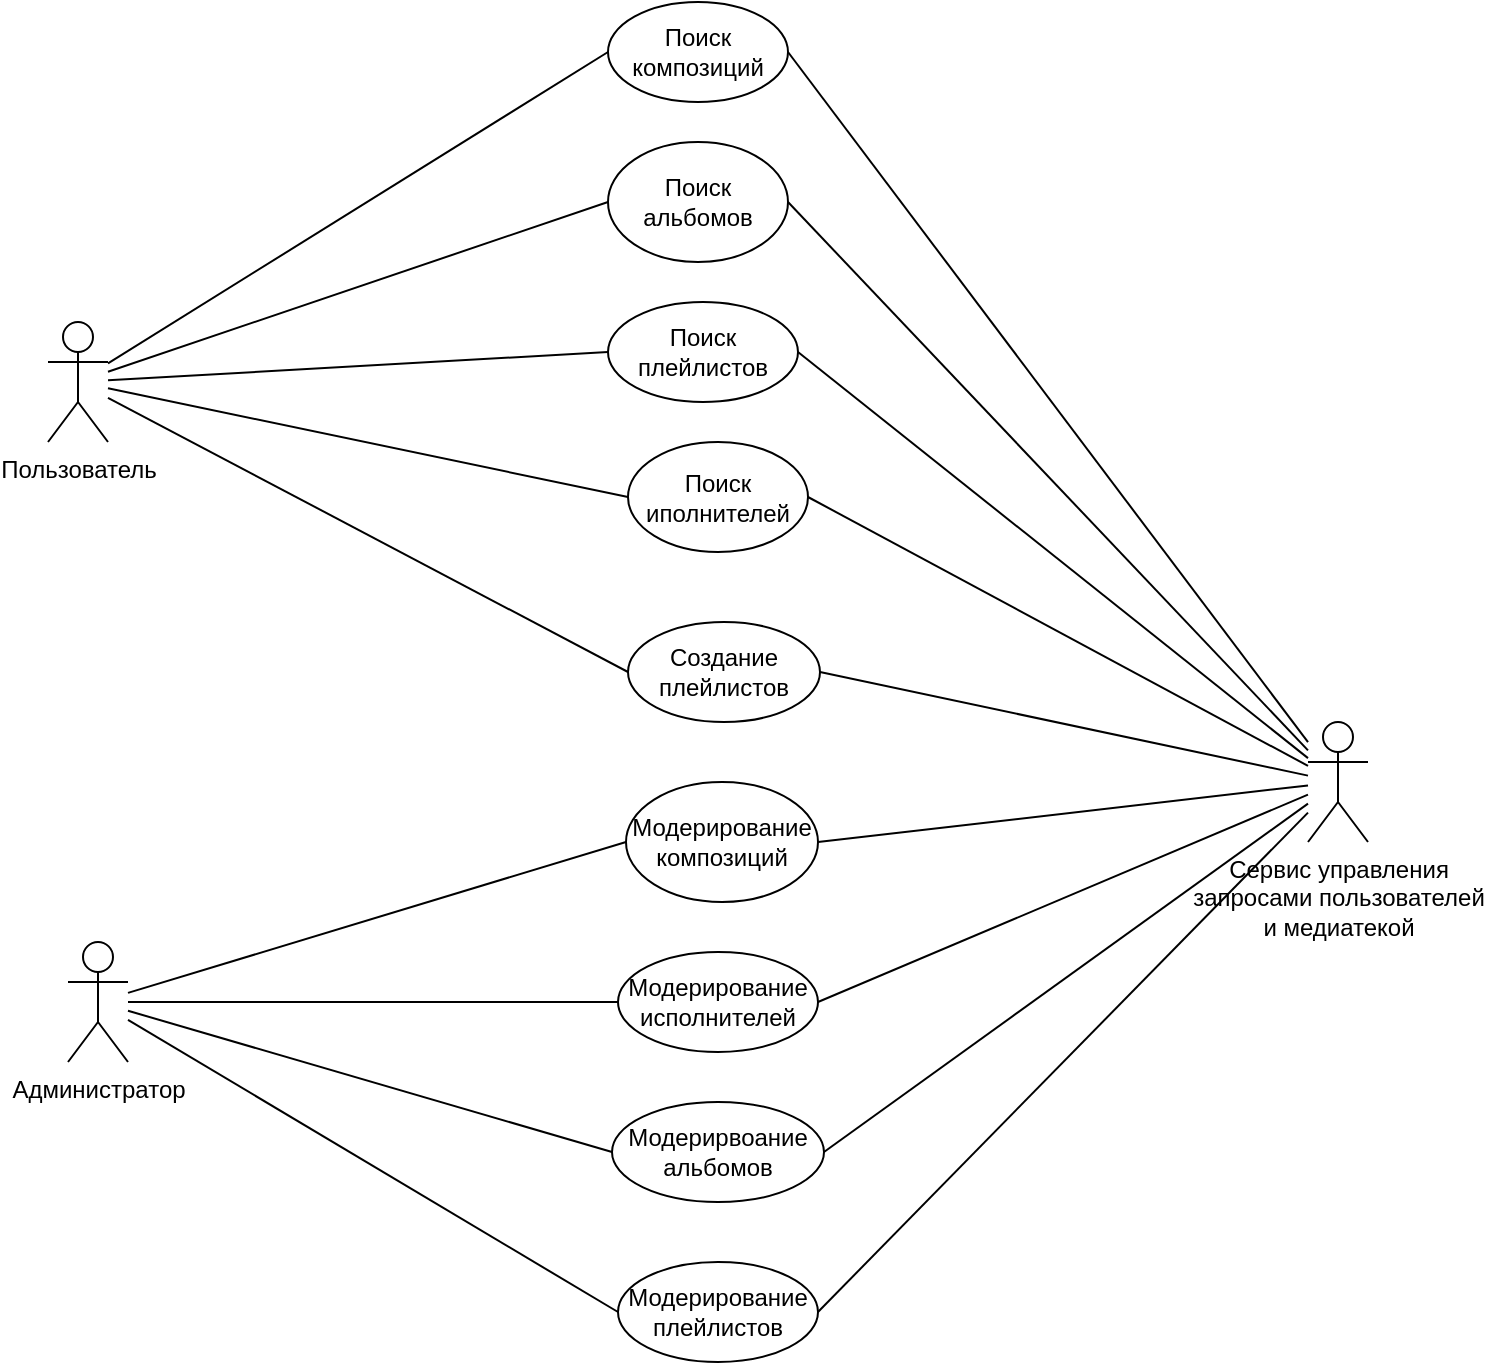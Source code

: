<mxfile>
    <diagram id="GpwROE0LMrQOq1wUs8ks" name="Страница 1">
        <mxGraphModel dx="1166" dy="667" grid="1" gridSize="10" guides="1" tooltips="1" connect="1" arrows="1" fold="1" page="1" pageScale="1" pageWidth="827" pageHeight="1169" math="0" shadow="0">
            <root>
                <mxCell id="0"/>
                <mxCell id="1" parent="0"/>
                <mxCell id="33" style="edgeStyle=none;html=1;entryX=1;entryY=0.5;entryDx=0;entryDy=0;endArrow=none;endFill=0;" parent="1" source="18" target="23" edge="1">
                    <mxGeometry relative="1" as="geometry"/>
                </mxCell>
                <mxCell id="34" style="edgeStyle=none;html=1;entryX=1;entryY=0.5;entryDx=0;entryDy=0;endArrow=none;endFill=0;" parent="1" source="18" target="24" edge="1">
                    <mxGeometry relative="1" as="geometry"/>
                </mxCell>
                <mxCell id="35" style="edgeStyle=none;html=1;entryX=1;entryY=0.5;entryDx=0;entryDy=0;endArrow=none;endFill=0;" parent="1" source="18" target="25" edge="1">
                    <mxGeometry relative="1" as="geometry"/>
                </mxCell>
                <mxCell id="36" style="edgeStyle=none;html=1;entryX=1;entryY=0.5;entryDx=0;entryDy=0;endArrow=none;endFill=0;" parent="1" source="18" target="26" edge="1">
                    <mxGeometry relative="1" as="geometry"/>
                </mxCell>
                <mxCell id="39" style="edgeStyle=none;html=1;entryX=1;entryY=0.5;entryDx=0;entryDy=0;endArrow=none;endFill=0;" parent="1" source="18" target="37" edge="1">
                    <mxGeometry relative="1" as="geometry"/>
                </mxCell>
                <mxCell id="50" style="edgeStyle=none;html=1;entryX=1;entryY=0.5;entryDx=0;entryDy=0;endArrow=none;endFill=0;" parent="1" source="18" target="41" edge="1">
                    <mxGeometry relative="1" as="geometry"/>
                </mxCell>
                <mxCell id="51" style="edgeStyle=none;html=1;entryX=1;entryY=0.5;entryDx=0;entryDy=0;endArrow=none;endFill=0;" parent="1" source="18" target="43" edge="1">
                    <mxGeometry relative="1" as="geometry"/>
                </mxCell>
                <mxCell id="52" style="edgeStyle=none;html=1;entryX=1;entryY=0.5;entryDx=0;entryDy=0;endArrow=none;endFill=0;" parent="1" source="18" target="42" edge="1">
                    <mxGeometry relative="1" as="geometry"/>
                </mxCell>
                <mxCell id="53" style="edgeStyle=none;html=1;entryX=1;entryY=0.5;entryDx=0;entryDy=0;endArrow=none;endFill=0;" parent="1" source="18" target="44" edge="1">
                    <mxGeometry relative="1" as="geometry"/>
                </mxCell>
                <mxCell id="18" value="Сервис управления&lt;br&gt;запросами пользователей&lt;br&gt;и медиатекой" style="shape=umlActor;verticalLabelPosition=bottom;verticalAlign=top;html=1;outlineConnect=0;" parent="1" vertex="1">
                    <mxGeometry x="700" y="670" width="30" height="60" as="geometry"/>
                </mxCell>
                <mxCell id="27" style="edgeStyle=none;html=1;entryX=0;entryY=0.5;entryDx=0;entryDy=0;endArrow=none;endFill=0;" parent="1" source="20" target="23" edge="1">
                    <mxGeometry relative="1" as="geometry"/>
                </mxCell>
                <mxCell id="28" style="edgeStyle=none;html=1;entryX=0;entryY=0.5;entryDx=0;entryDy=0;endArrow=none;endFill=0;" parent="1" source="20" target="24" edge="1">
                    <mxGeometry relative="1" as="geometry"/>
                </mxCell>
                <mxCell id="29" style="edgeStyle=none;html=1;entryX=0;entryY=0.5;entryDx=0;entryDy=0;endArrow=none;endFill=0;" parent="1" source="20" target="25" edge="1">
                    <mxGeometry relative="1" as="geometry"/>
                </mxCell>
                <mxCell id="30" style="edgeStyle=none;html=1;entryX=0;entryY=0.5;entryDx=0;entryDy=0;endArrow=none;endFill=0;" parent="1" source="20" target="26" edge="1">
                    <mxGeometry relative="1" as="geometry"/>
                </mxCell>
                <mxCell id="38" style="edgeStyle=none;html=1;entryX=0;entryY=0.5;entryDx=0;entryDy=0;endArrow=none;endFill=0;" parent="1" source="20" target="37" edge="1">
                    <mxGeometry relative="1" as="geometry"/>
                </mxCell>
                <mxCell id="20" value="Пользователь" style="shape=umlActor;verticalLabelPosition=bottom;verticalAlign=top;html=1;outlineConnect=0;" parent="1" vertex="1">
                    <mxGeometry x="70" y="470" width="30" height="60" as="geometry"/>
                </mxCell>
                <mxCell id="46" style="edgeStyle=none;html=1;entryX=0;entryY=0.5;entryDx=0;entryDy=0;endArrow=none;endFill=0;" parent="1" source="21" target="41" edge="1">
                    <mxGeometry relative="1" as="geometry"/>
                </mxCell>
                <mxCell id="47" style="edgeStyle=none;html=1;entryX=0;entryY=0.5;entryDx=0;entryDy=0;endArrow=none;endFill=0;" parent="1" source="21" target="43" edge="1">
                    <mxGeometry relative="1" as="geometry"/>
                </mxCell>
                <mxCell id="48" style="edgeStyle=none;html=1;entryX=0;entryY=0.5;entryDx=0;entryDy=0;endArrow=none;endFill=0;" parent="1" source="21" target="42" edge="1">
                    <mxGeometry relative="1" as="geometry"/>
                </mxCell>
                <mxCell id="49" style="edgeStyle=none;html=1;entryX=0;entryY=0.5;entryDx=0;entryDy=0;endArrow=none;endFill=0;" parent="1" source="21" target="44" edge="1">
                    <mxGeometry relative="1" as="geometry"/>
                </mxCell>
                <mxCell id="21" value="Администратор" style="shape=umlActor;verticalLabelPosition=bottom;verticalAlign=top;html=1;outlineConnect=0;" parent="1" vertex="1">
                    <mxGeometry x="80" y="780" width="30" height="60" as="geometry"/>
                </mxCell>
                <mxCell id="23" value="Поиск композиций" style="ellipse;whiteSpace=wrap;html=1;" parent="1" vertex="1">
                    <mxGeometry x="350" y="310" width="90" height="50" as="geometry"/>
                </mxCell>
                <mxCell id="24" value="Поиск альбомов" style="ellipse;whiteSpace=wrap;html=1;" parent="1" vertex="1">
                    <mxGeometry x="350" y="380" width="90" height="60" as="geometry"/>
                </mxCell>
                <mxCell id="25" value="Поиск плейлистов" style="ellipse;whiteSpace=wrap;html=1;" parent="1" vertex="1">
                    <mxGeometry x="350" y="460" width="95" height="50" as="geometry"/>
                </mxCell>
                <mxCell id="26" value="Поиск иполнителей" style="ellipse;whiteSpace=wrap;html=1;" parent="1" vertex="1">
                    <mxGeometry x="360" y="530" width="90" height="55" as="geometry"/>
                </mxCell>
                <mxCell id="37" value="Создание плейлистов" style="ellipse;whiteSpace=wrap;html=1;" parent="1" vertex="1">
                    <mxGeometry x="360" y="620" width="96" height="50" as="geometry"/>
                </mxCell>
                <mxCell id="41" value="Модерирование композиций" style="ellipse;whiteSpace=wrap;html=1;" parent="1" vertex="1">
                    <mxGeometry x="359" y="700" width="96" height="60" as="geometry"/>
                </mxCell>
                <mxCell id="42" value="Модерирвоание альбомов" style="ellipse;whiteSpace=wrap;html=1;" parent="1" vertex="1">
                    <mxGeometry x="352" y="860" width="106" height="50" as="geometry"/>
                </mxCell>
                <mxCell id="43" value="Модерирование исполнителей" style="ellipse;whiteSpace=wrap;html=1;" parent="1" vertex="1">
                    <mxGeometry x="355" y="785" width="100" height="50" as="geometry"/>
                </mxCell>
                <mxCell id="44" value="Модерирование плейлистов" style="ellipse;whiteSpace=wrap;html=1;" parent="1" vertex="1">
                    <mxGeometry x="355" y="940" width="100" height="50" as="geometry"/>
                </mxCell>
            </root>
        </mxGraphModel>
    </diagram>
</mxfile>